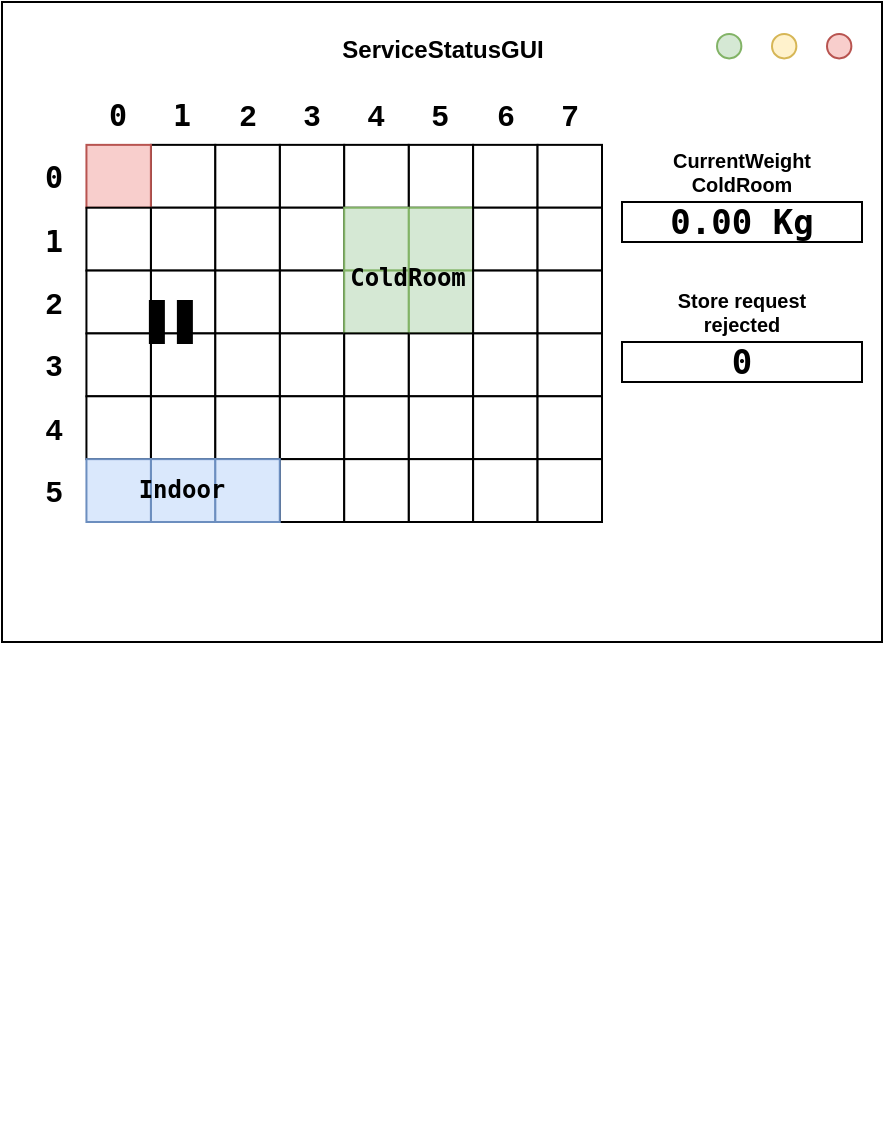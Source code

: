 <mxfile version="21.6.6" type="github">
  <diagram name="Page-1" id="Uh0dO-WdqsdPUxrgYzic">
    <mxGraphModel dx="395" dy="611" grid="1" gridSize="10" guides="1" tooltips="1" connect="1" arrows="1" fold="1" page="1" pageScale="1" pageWidth="850" pageHeight="1100" math="0" shadow="0">
      <root>
        <mxCell id="0" />
        <mxCell id="1" parent="0" />
        <mxCell id="MmqDr_2e7LOKFXjEy8FL-1" value="" style="group" vertex="1" connectable="0" parent="1">
          <mxGeometry x="50" y="300" width="440" height="560" as="geometry" />
        </mxCell>
        <mxCell id="MmqDr_2e7LOKFXjEy8FL-2" value="" style="rounded=0;whiteSpace=wrap;html=1;" vertex="1" parent="MmqDr_2e7LOKFXjEy8FL-1">
          <mxGeometry width="440" height="320" as="geometry" />
        </mxCell>
        <mxCell id="MmqDr_2e7LOKFXjEy8FL-3" value="&lt;h4&gt;ServiceStatusGUI&lt;/h4&gt;" style="text;html=1;strokeColor=none;fillColor=none;align=center;verticalAlign=middle;whiteSpace=wrap;rounded=0;" vertex="1" parent="MmqDr_2e7LOKFXjEy8FL-1">
          <mxGeometry x="178.75" width="82.5" height="48" as="geometry" />
        </mxCell>
        <mxCell id="MmqDr_2e7LOKFXjEy8FL-4" value="" style="ellipse;whiteSpace=wrap;html=1;aspect=fixed;fillColor=#f8cecc;strokeColor=#b85450;" vertex="1" parent="MmqDr_2e7LOKFXjEy8FL-1">
          <mxGeometry x="412.5" y="16" width="12.188" height="12.188" as="geometry" />
        </mxCell>
        <mxCell id="MmqDr_2e7LOKFXjEy8FL-5" value="" style="ellipse;whiteSpace=wrap;html=1;aspect=fixed;fillColor=#fff2cc;strokeColor=#d6b656;" vertex="1" parent="MmqDr_2e7LOKFXjEy8FL-1">
          <mxGeometry x="385" y="16" width="12.188" height="12.188" as="geometry" />
        </mxCell>
        <mxCell id="MmqDr_2e7LOKFXjEy8FL-6" value="" style="ellipse;whiteSpace=wrap;html=1;aspect=fixed;fillColor=#d5e8d4;strokeColor=#82b366;" vertex="1" parent="MmqDr_2e7LOKFXjEy8FL-1">
          <mxGeometry x="357.5" y="16" width="12.188" height="12.188" as="geometry" />
        </mxCell>
        <mxCell id="MmqDr_2e7LOKFXjEy8FL-7" value="" style="group" vertex="1" connectable="0" parent="MmqDr_2e7LOKFXjEy8FL-1">
          <mxGeometry x="10" y="40" width="420" height="520" as="geometry" />
        </mxCell>
        <mxCell id="MmqDr_2e7LOKFXjEy8FL-8" value="" style="rounded=0;whiteSpace=wrap;html=1;container=0;" vertex="1" parent="MmqDr_2e7LOKFXjEy8FL-7">
          <mxGeometry x="193.333" y="31.429" width="32.222" height="31.429" as="geometry" />
        </mxCell>
        <mxCell id="MmqDr_2e7LOKFXjEy8FL-9" value="" style="rounded=0;whiteSpace=wrap;html=1;container=0;fillColor=#d5e8d4;strokeColor=#82b366;" vertex="1" parent="MmqDr_2e7LOKFXjEy8FL-7">
          <mxGeometry x="193.333" y="62.857" width="32.222" height="31.429" as="geometry" />
        </mxCell>
        <mxCell id="MmqDr_2e7LOKFXjEy8FL-10" value="" style="rounded=0;whiteSpace=wrap;html=1;container=0;fillColor=#d5e8d4;strokeColor=#82b366;" vertex="1" parent="MmqDr_2e7LOKFXjEy8FL-7">
          <mxGeometry x="193.333" y="94.286" width="32.222" height="31.429" as="geometry" />
        </mxCell>
        <mxCell id="MmqDr_2e7LOKFXjEy8FL-11" value="" style="rounded=0;whiteSpace=wrap;html=1;container=0;" vertex="1" parent="MmqDr_2e7LOKFXjEy8FL-7">
          <mxGeometry x="193.333" y="125.714" width="32.222" height="31.429" as="geometry" />
        </mxCell>
        <mxCell id="MmqDr_2e7LOKFXjEy8FL-12" value="" style="rounded=0;whiteSpace=wrap;html=1;container=0;" vertex="1" parent="MmqDr_2e7LOKFXjEy8FL-7">
          <mxGeometry x="193.333" y="157.143" width="32.222" height="31.429" as="geometry" />
        </mxCell>
        <mxCell id="MmqDr_2e7LOKFXjEy8FL-13" value="" style="rounded=0;whiteSpace=wrap;html=1;container=0;" vertex="1" parent="MmqDr_2e7LOKFXjEy8FL-7">
          <mxGeometry x="225.556" y="31.429" width="32.222" height="31.429" as="geometry" />
        </mxCell>
        <mxCell id="MmqDr_2e7LOKFXjEy8FL-14" value="" style="rounded=0;whiteSpace=wrap;html=1;container=0;" vertex="1" parent="MmqDr_2e7LOKFXjEy8FL-7">
          <mxGeometry x="225.556" y="62.857" width="32.222" height="31.429" as="geometry" />
        </mxCell>
        <mxCell id="MmqDr_2e7LOKFXjEy8FL-15" value="" style="rounded=0;whiteSpace=wrap;html=1;container=0;" vertex="1" parent="MmqDr_2e7LOKFXjEy8FL-7">
          <mxGeometry x="225.556" y="94.286" width="32.222" height="31.429" as="geometry" />
        </mxCell>
        <mxCell id="MmqDr_2e7LOKFXjEy8FL-16" value="" style="rounded=0;whiteSpace=wrap;html=1;container=0;" vertex="1" parent="MmqDr_2e7LOKFXjEy8FL-7">
          <mxGeometry x="225.556" y="125.714" width="32.222" height="31.429" as="geometry" />
        </mxCell>
        <mxCell id="MmqDr_2e7LOKFXjEy8FL-17" value="" style="rounded=0;whiteSpace=wrap;html=1;container=0;" vertex="1" parent="MmqDr_2e7LOKFXjEy8FL-7">
          <mxGeometry x="225.556" y="157.143" width="32.222" height="31.429" as="geometry" />
        </mxCell>
        <mxCell id="MmqDr_2e7LOKFXjEy8FL-18" value="" style="rounded=0;whiteSpace=wrap;html=1;container=0;" vertex="1" parent="MmqDr_2e7LOKFXjEy8FL-7">
          <mxGeometry x="128.889" y="31.429" width="32.222" height="31.429" as="geometry" />
        </mxCell>
        <mxCell id="MmqDr_2e7LOKFXjEy8FL-19" value="" style="rounded=0;whiteSpace=wrap;html=1;container=0;" vertex="1" parent="MmqDr_2e7LOKFXjEy8FL-7">
          <mxGeometry x="128.889" y="62.857" width="32.222" height="31.429" as="geometry" />
        </mxCell>
        <mxCell id="MmqDr_2e7LOKFXjEy8FL-20" value="" style="rounded=0;whiteSpace=wrap;html=1;container=0;" vertex="1" parent="MmqDr_2e7LOKFXjEy8FL-7">
          <mxGeometry x="128.889" y="94.286" width="32.222" height="31.429" as="geometry" />
        </mxCell>
        <mxCell id="MmqDr_2e7LOKFXjEy8FL-21" value="" style="rounded=0;whiteSpace=wrap;html=1;container=0;" vertex="1" parent="MmqDr_2e7LOKFXjEy8FL-7">
          <mxGeometry x="128.889" y="125.714" width="32.222" height="31.429" as="geometry" />
        </mxCell>
        <mxCell id="MmqDr_2e7LOKFXjEy8FL-22" value="" style="rounded=0;whiteSpace=wrap;html=1;container=0;" vertex="1" parent="MmqDr_2e7LOKFXjEy8FL-7">
          <mxGeometry x="128.889" y="157.143" width="32.222" height="31.429" as="geometry" />
        </mxCell>
        <mxCell id="MmqDr_2e7LOKFXjEy8FL-23" value="" style="rounded=0;whiteSpace=wrap;html=1;container=0;" vertex="1" parent="MmqDr_2e7LOKFXjEy8FL-7">
          <mxGeometry x="161.111" y="31.429" width="32.222" height="31.429" as="geometry" />
        </mxCell>
        <mxCell id="MmqDr_2e7LOKFXjEy8FL-24" value="" style="rounded=0;whiteSpace=wrap;html=1;container=0;fillColor=#d5e8d4;strokeColor=#82b366;" vertex="1" parent="MmqDr_2e7LOKFXjEy8FL-7">
          <mxGeometry x="161.111" y="62.857" width="32.222" height="31.429" as="geometry" />
        </mxCell>
        <mxCell id="MmqDr_2e7LOKFXjEy8FL-25" value="" style="rounded=0;whiteSpace=wrap;html=1;container=0;fillColor=#d5e8d4;strokeColor=#82b366;" vertex="1" parent="MmqDr_2e7LOKFXjEy8FL-7">
          <mxGeometry x="161.111" y="94.286" width="32.222" height="31.429" as="geometry" />
        </mxCell>
        <mxCell id="MmqDr_2e7LOKFXjEy8FL-26" value="" style="rounded=0;whiteSpace=wrap;html=1;container=0;" vertex="1" parent="MmqDr_2e7LOKFXjEy8FL-7">
          <mxGeometry x="161.111" y="125.714" width="32.222" height="31.429" as="geometry" />
        </mxCell>
        <mxCell id="MmqDr_2e7LOKFXjEy8FL-27" value="" style="rounded=0;whiteSpace=wrap;html=1;container=0;" vertex="1" parent="MmqDr_2e7LOKFXjEy8FL-7">
          <mxGeometry x="161.111" y="157.143" width="32.222" height="31.429" as="geometry" />
        </mxCell>
        <mxCell id="MmqDr_2e7LOKFXjEy8FL-28" value="" style="rounded=0;whiteSpace=wrap;html=1;container=0;" vertex="1" parent="MmqDr_2e7LOKFXjEy8FL-7">
          <mxGeometry x="64.444" y="31.429" width="32.222" height="31.429" as="geometry" />
        </mxCell>
        <mxCell id="MmqDr_2e7LOKFXjEy8FL-29" value="" style="rounded=0;whiteSpace=wrap;html=1;container=0;" vertex="1" parent="MmqDr_2e7LOKFXjEy8FL-7">
          <mxGeometry x="64.444" y="62.857" width="32.222" height="31.429" as="geometry" />
        </mxCell>
        <mxCell id="MmqDr_2e7LOKFXjEy8FL-30" value="" style="rounded=0;whiteSpace=wrap;html=1;container=0;" vertex="1" parent="MmqDr_2e7LOKFXjEy8FL-7">
          <mxGeometry x="64.444" y="94.286" width="32.222" height="31.429" as="geometry" />
        </mxCell>
        <mxCell id="MmqDr_2e7LOKFXjEy8FL-31" value="" style="rounded=0;whiteSpace=wrap;html=1;container=0;" vertex="1" parent="MmqDr_2e7LOKFXjEy8FL-7">
          <mxGeometry x="64.444" y="125.714" width="32.222" height="31.429" as="geometry" />
        </mxCell>
        <mxCell id="MmqDr_2e7LOKFXjEy8FL-32" value="" style="rounded=0;whiteSpace=wrap;html=1;container=0;" vertex="1" parent="MmqDr_2e7LOKFXjEy8FL-7">
          <mxGeometry x="64.444" y="157.143" width="32.222" height="31.429" as="geometry" />
        </mxCell>
        <mxCell id="MmqDr_2e7LOKFXjEy8FL-33" value="" style="rounded=0;whiteSpace=wrap;html=1;container=0;" vertex="1" parent="MmqDr_2e7LOKFXjEy8FL-7">
          <mxGeometry x="96.667" y="31.429" width="32.222" height="31.429" as="geometry" />
        </mxCell>
        <mxCell id="MmqDr_2e7LOKFXjEy8FL-34" value="" style="rounded=0;whiteSpace=wrap;html=1;container=0;" vertex="1" parent="MmqDr_2e7LOKFXjEy8FL-7">
          <mxGeometry x="96.667" y="62.857" width="32.222" height="31.429" as="geometry" />
        </mxCell>
        <mxCell id="MmqDr_2e7LOKFXjEy8FL-35" value="" style="rounded=0;whiteSpace=wrap;html=1;container=0;" vertex="1" parent="MmqDr_2e7LOKFXjEy8FL-7">
          <mxGeometry x="96.667" y="94.286" width="32.222" height="31.429" as="geometry" />
        </mxCell>
        <mxCell id="MmqDr_2e7LOKFXjEy8FL-36" value="" style="rounded=0;whiteSpace=wrap;html=1;container=0;" vertex="1" parent="MmqDr_2e7LOKFXjEy8FL-7">
          <mxGeometry x="96.667" y="125.714" width="32.222" height="31.429" as="geometry" />
        </mxCell>
        <mxCell id="MmqDr_2e7LOKFXjEy8FL-37" value="" style="rounded=0;whiteSpace=wrap;html=1;container=0;" vertex="1" parent="MmqDr_2e7LOKFXjEy8FL-7">
          <mxGeometry x="96.667" y="157.143" width="32.222" height="31.429" as="geometry" />
        </mxCell>
        <mxCell id="MmqDr_2e7LOKFXjEy8FL-38" value="" style="rounded=0;whiteSpace=wrap;html=1;container=0;fillColor=#f8cecc;strokeColor=#b85450;" vertex="1" parent="MmqDr_2e7LOKFXjEy8FL-7">
          <mxGeometry x="32.222" y="31.429" width="32.222" height="31.429" as="geometry" />
        </mxCell>
        <mxCell id="MmqDr_2e7LOKFXjEy8FL-39" value="" style="rounded=0;whiteSpace=wrap;html=1;container=0;" vertex="1" parent="MmqDr_2e7LOKFXjEy8FL-7">
          <mxGeometry x="32.222" y="62.857" width="32.222" height="31.429" as="geometry" />
        </mxCell>
        <mxCell id="MmqDr_2e7LOKFXjEy8FL-40" value="" style="rounded=0;whiteSpace=wrap;html=1;container=0;" vertex="1" parent="MmqDr_2e7LOKFXjEy8FL-7">
          <mxGeometry x="32.222" y="94.286" width="32.222" height="31.429" as="geometry" />
        </mxCell>
        <mxCell id="MmqDr_2e7LOKFXjEy8FL-41" value="" style="rounded=0;whiteSpace=wrap;html=1;container=0;" vertex="1" parent="MmqDr_2e7LOKFXjEy8FL-7">
          <mxGeometry x="32.222" y="125.714" width="32.222" height="31.429" as="geometry" />
        </mxCell>
        <mxCell id="MmqDr_2e7LOKFXjEy8FL-42" value="" style="rounded=0;whiteSpace=wrap;html=1;container=0;" vertex="1" parent="MmqDr_2e7LOKFXjEy8FL-7">
          <mxGeometry x="32.222" y="157.143" width="32.222" height="31.429" as="geometry" />
        </mxCell>
        <mxCell id="MmqDr_2e7LOKFXjEy8FL-43" value="&lt;pre&gt;&lt;b&gt;&lt;font style=&quot;font-size: 15px;&quot;&gt;1&lt;/font&gt;&lt;/b&gt;&lt;/pre&gt;" style="text;html=1;strokeColor=none;fillColor=none;align=center;verticalAlign=middle;whiteSpace=wrap;rounded=0;container=0;" vertex="1" parent="MmqDr_2e7LOKFXjEy8FL-7">
          <mxGeometry x="64.444" width="32.222" height="31.429" as="geometry" />
        </mxCell>
        <mxCell id="MmqDr_2e7LOKFXjEy8FL-44" value="&lt;b&gt;&lt;font style=&quot;font-size: 15px;&quot;&gt;2&lt;/font&gt;&lt;/b&gt;" style="text;html=1;strokeColor=none;fillColor=none;align=center;verticalAlign=middle;whiteSpace=wrap;rounded=0;container=0;" vertex="1" parent="MmqDr_2e7LOKFXjEy8FL-7">
          <mxGeometry x="96.667" width="32.222" height="31.429" as="geometry" />
        </mxCell>
        <mxCell id="MmqDr_2e7LOKFXjEy8FL-45" value="&lt;font size=&quot;1&quot;&gt;&lt;b style=&quot;font-size: 15px;&quot;&gt;3&lt;/b&gt;&lt;/font&gt;" style="text;html=1;strokeColor=none;fillColor=none;align=center;verticalAlign=middle;whiteSpace=wrap;rounded=0;container=0;" vertex="1" parent="MmqDr_2e7LOKFXjEy8FL-7">
          <mxGeometry x="128.889" width="32.222" height="31.429" as="geometry" />
        </mxCell>
        <mxCell id="MmqDr_2e7LOKFXjEy8FL-46" value="&lt;b style=&quot;font-size: 15px;&quot;&gt;4&lt;/b&gt;" style="text;html=1;strokeColor=none;fillColor=none;align=center;verticalAlign=middle;whiteSpace=wrap;rounded=0;container=0;" vertex="1" parent="MmqDr_2e7LOKFXjEy8FL-7">
          <mxGeometry x="161.111" width="32.222" height="31.429" as="geometry" />
        </mxCell>
        <mxCell id="MmqDr_2e7LOKFXjEy8FL-47" value="&lt;font size=&quot;1&quot;&gt;&lt;b style=&quot;font-size: 15px;&quot;&gt;5&lt;/b&gt;&lt;/font&gt;" style="text;html=1;strokeColor=none;fillColor=none;align=center;verticalAlign=middle;whiteSpace=wrap;rounded=0;container=0;" vertex="1" parent="MmqDr_2e7LOKFXjEy8FL-7">
          <mxGeometry x="193.333" width="32.222" height="31.429" as="geometry" />
        </mxCell>
        <mxCell id="MmqDr_2e7LOKFXjEy8FL-48" value="&lt;font size=&quot;1&quot;&gt;&lt;b style=&quot;font-size: 15px;&quot;&gt;6&lt;/b&gt;&lt;/font&gt;" style="text;html=1;strokeColor=none;fillColor=none;align=center;verticalAlign=middle;whiteSpace=wrap;rounded=0;container=0;" vertex="1" parent="MmqDr_2e7LOKFXjEy8FL-7">
          <mxGeometry x="225.556" width="32.222" height="31.429" as="geometry" />
        </mxCell>
        <mxCell id="MmqDr_2e7LOKFXjEy8FL-49" value="&lt;font size=&quot;1&quot;&gt;&lt;b style=&quot;font-size: 15px;&quot;&gt;7&lt;/b&gt;&lt;/font&gt;" style="text;html=1;strokeColor=none;fillColor=none;align=center;verticalAlign=middle;whiteSpace=wrap;rounded=0;container=0;" vertex="1" parent="MmqDr_2e7LOKFXjEy8FL-7">
          <mxGeometry x="257.778" width="32.222" height="31.429" as="geometry" />
        </mxCell>
        <mxCell id="MmqDr_2e7LOKFXjEy8FL-50" value="&lt;pre&gt;&lt;b&gt;&lt;font style=&quot;font-size: 15px;&quot;&gt;1&lt;/font&gt;&lt;/b&gt;&lt;/pre&gt;" style="text;html=1;strokeColor=none;fillColor=none;align=center;verticalAlign=middle;whiteSpace=wrap;rounded=0;container=0;" vertex="1" parent="MmqDr_2e7LOKFXjEy8FL-7">
          <mxGeometry y="62.857" width="32.222" height="31.429" as="geometry" />
        </mxCell>
        <mxCell id="MmqDr_2e7LOKFXjEy8FL-51" value="&lt;b&gt;&lt;font style=&quot;font-size: 15px;&quot;&gt;2&lt;/font&gt;&lt;/b&gt;" style="text;html=1;strokeColor=none;fillColor=none;align=center;verticalAlign=middle;whiteSpace=wrap;rounded=0;container=0;" vertex="1" parent="MmqDr_2e7LOKFXjEy8FL-7">
          <mxGeometry y="94.286" width="32.222" height="31.429" as="geometry" />
        </mxCell>
        <mxCell id="MmqDr_2e7LOKFXjEy8FL-52" value="&lt;font size=&quot;1&quot;&gt;&lt;b style=&quot;font-size: 15px;&quot;&gt;3&lt;/b&gt;&lt;/font&gt;" style="text;html=1;strokeColor=none;fillColor=none;align=center;verticalAlign=middle;whiteSpace=wrap;rounded=0;container=0;" vertex="1" parent="MmqDr_2e7LOKFXjEy8FL-7">
          <mxGeometry y="125.714" width="32.222" height="31.429" as="geometry" />
        </mxCell>
        <mxCell id="MmqDr_2e7LOKFXjEy8FL-53" value="&lt;b style=&quot;font-size: 15px;&quot;&gt;4&lt;/b&gt;" style="text;html=1;strokeColor=none;fillColor=none;align=center;verticalAlign=middle;whiteSpace=wrap;rounded=0;container=0;" vertex="1" parent="MmqDr_2e7LOKFXjEy8FL-7">
          <mxGeometry y="157.143" width="32.222" height="31.429" as="geometry" />
        </mxCell>
        <mxCell id="MmqDr_2e7LOKFXjEy8FL-54" value="&lt;font size=&quot;1&quot;&gt;&lt;b style=&quot;font-size: 15px;&quot;&gt;5&lt;/b&gt;&lt;/font&gt;" style="text;html=1;strokeColor=none;fillColor=none;align=center;verticalAlign=middle;whiteSpace=wrap;rounded=0;container=0;" vertex="1" parent="MmqDr_2e7LOKFXjEy8FL-7">
          <mxGeometry y="188.571" width="32.222" height="31.429" as="geometry" />
        </mxCell>
        <mxCell id="MmqDr_2e7LOKFXjEy8FL-55" value="" style="rounded=0;whiteSpace=wrap;html=1;container=0;" vertex="1" parent="MmqDr_2e7LOKFXjEy8FL-7">
          <mxGeometry x="257.778" y="31.429" width="32.222" height="31.429" as="geometry" />
        </mxCell>
        <mxCell id="MmqDr_2e7LOKFXjEy8FL-56" value="" style="rounded=0;whiteSpace=wrap;html=1;container=0;" vertex="1" parent="MmqDr_2e7LOKFXjEy8FL-7">
          <mxGeometry x="257.778" y="62.857" width="32.222" height="31.429" as="geometry" />
        </mxCell>
        <mxCell id="MmqDr_2e7LOKFXjEy8FL-57" value="" style="rounded=0;whiteSpace=wrap;html=1;container=0;" vertex="1" parent="MmqDr_2e7LOKFXjEy8FL-7">
          <mxGeometry x="257.778" y="94.286" width="32.222" height="31.429" as="geometry" />
        </mxCell>
        <mxCell id="MmqDr_2e7LOKFXjEy8FL-58" value="" style="rounded=0;whiteSpace=wrap;html=1;container=0;" vertex="1" parent="MmqDr_2e7LOKFXjEy8FL-7">
          <mxGeometry x="257.778" y="125.714" width="32.222" height="31.429" as="geometry" />
        </mxCell>
        <mxCell id="MmqDr_2e7LOKFXjEy8FL-59" value="" style="rounded=0;whiteSpace=wrap;html=1;container=0;" vertex="1" parent="MmqDr_2e7LOKFXjEy8FL-7">
          <mxGeometry x="257.778" y="157.143" width="32.222" height="31.429" as="geometry" />
        </mxCell>
        <mxCell id="MmqDr_2e7LOKFXjEy8FL-60" value="" style="rounded=0;whiteSpace=wrap;html=1;container=0;" vertex="1" parent="MmqDr_2e7LOKFXjEy8FL-7">
          <mxGeometry x="193.333" y="188.571" width="32.222" height="31.429" as="geometry" />
        </mxCell>
        <mxCell id="MmqDr_2e7LOKFXjEy8FL-61" value="" style="rounded=0;whiteSpace=wrap;html=1;container=0;" vertex="1" parent="MmqDr_2e7LOKFXjEy8FL-7">
          <mxGeometry x="225.556" y="188.571" width="32.222" height="31.429" as="geometry" />
        </mxCell>
        <mxCell id="MmqDr_2e7LOKFXjEy8FL-62" value="" style="rounded=0;whiteSpace=wrap;html=1;container=0;" vertex="1" parent="MmqDr_2e7LOKFXjEy8FL-7">
          <mxGeometry x="128.889" y="188.571" width="32.222" height="31.429" as="geometry" />
        </mxCell>
        <mxCell id="MmqDr_2e7LOKFXjEy8FL-63" value="" style="rounded=0;whiteSpace=wrap;html=1;container=0;" vertex="1" parent="MmqDr_2e7LOKFXjEy8FL-7">
          <mxGeometry x="161.111" y="188.571" width="32.222" height="31.429" as="geometry" />
        </mxCell>
        <mxCell id="MmqDr_2e7LOKFXjEy8FL-64" value="" style="rounded=0;whiteSpace=wrap;html=1;container=0;fillColor=#dae8fc;strokeColor=#6c8ebf;" vertex="1" parent="MmqDr_2e7LOKFXjEy8FL-7">
          <mxGeometry x="64.444" y="188.571" width="32.222" height="31.429" as="geometry" />
        </mxCell>
        <mxCell id="MmqDr_2e7LOKFXjEy8FL-65" value="" style="rounded=0;whiteSpace=wrap;html=1;container=0;fillColor=#dae8fc;strokeColor=#6c8ebf;" vertex="1" parent="MmqDr_2e7LOKFXjEy8FL-7">
          <mxGeometry x="96.667" y="188.571" width="32.222" height="31.429" as="geometry" />
        </mxCell>
        <mxCell id="MmqDr_2e7LOKFXjEy8FL-66" value="" style="rounded=0;whiteSpace=wrap;html=1;container=0;fillColor=#dae8fc;strokeColor=#6c8ebf;" vertex="1" parent="MmqDr_2e7LOKFXjEy8FL-7">
          <mxGeometry x="32.222" y="188.571" width="32.222" height="31.429" as="geometry" />
        </mxCell>
        <mxCell id="MmqDr_2e7LOKFXjEy8FL-67" value="" style="rounded=0;whiteSpace=wrap;html=1;container=0;" vertex="1" parent="MmqDr_2e7LOKFXjEy8FL-7">
          <mxGeometry x="257.778" y="188.571" width="32.222" height="31.429" as="geometry" />
        </mxCell>
        <mxCell id="MmqDr_2e7LOKFXjEy8FL-68" value="&lt;pre&gt;&lt;b&gt;&lt;font style=&quot;font-size: 15px;&quot;&gt;0&lt;/font&gt;&lt;/b&gt;&lt;/pre&gt;" style="text;html=1;strokeColor=none;fillColor=none;align=center;verticalAlign=middle;whiteSpace=wrap;rounded=0;container=0;" vertex="1" parent="MmqDr_2e7LOKFXjEy8FL-7">
          <mxGeometry x="32.222" width="32.222" height="31.429" as="geometry" />
        </mxCell>
        <mxCell id="MmqDr_2e7LOKFXjEy8FL-69" value="&lt;pre&gt;&lt;b&gt;&lt;font style=&quot;font-size: 15px;&quot;&gt;0&lt;/font&gt;&lt;/b&gt;&lt;/pre&gt;" style="text;html=1;strokeColor=none;fillColor=none;align=center;verticalAlign=middle;whiteSpace=wrap;rounded=0;container=0;" vertex="1" parent="MmqDr_2e7LOKFXjEy8FL-7">
          <mxGeometry y="31.429" width="32.222" height="31.429" as="geometry" />
        </mxCell>
        <mxCell id="MmqDr_2e7LOKFXjEy8FL-70" value="&lt;pre&gt;&lt;b&gt;ColdRoom&lt;/b&gt;&lt;/pre&gt;" style="text;html=1;strokeColor=none;fillColor=none;align=center;verticalAlign=middle;whiteSpace=wrap;rounded=0;" vertex="1" parent="MmqDr_2e7LOKFXjEy8FL-7">
          <mxGeometry x="169.167" y="86.429" width="48.333" height="23.571" as="geometry" />
        </mxCell>
        <mxCell id="MmqDr_2e7LOKFXjEy8FL-71" value="&lt;pre&gt;&lt;b&gt;Indoor&lt;/b&gt;&lt;/pre&gt;" style="text;html=1;strokeColor=none;fillColor=none;align=center;verticalAlign=middle;whiteSpace=wrap;rounded=0;" vertex="1" parent="MmqDr_2e7LOKFXjEy8FL-7">
          <mxGeometry x="56.389" y="192.5" width="48.333" height="23.571" as="geometry" />
        </mxCell>
        <mxCell id="MmqDr_2e7LOKFXjEy8FL-72" value="" style="shape=image;html=1;verticalAlign=top;verticalLabelPosition=bottom;labelBackgroundColor=#ffffff;imageAspect=0;aspect=fixed;image=https://cdn1.iconfinder.com/data/icons/unicons-line-vol-5/24/robot-128.png" vertex="1" parent="MmqDr_2e7LOKFXjEy8FL-7">
          <mxGeometry x="34.44" y="125.71" width="30" height="30" as="geometry" />
        </mxCell>
        <mxCell id="MmqDr_2e7LOKFXjEy8FL-73" value="" style="html=1;verticalLabelPosition=bottom;align=center;labelBackgroundColor=#ffffff;verticalAlign=top;strokeWidth=2;strokeColor=#000000;shadow=0;dashed=0;shape=mxgraph.ios7.icons.pause;pointerEvents=1;fillColor=#000000;" vertex="1" parent="MmqDr_2e7LOKFXjEy8FL-7">
          <mxGeometry x="64.44" y="110" width="20" height="20" as="geometry" />
        </mxCell>
        <mxCell id="MmqDr_2e7LOKFXjEy8FL-74" value="&lt;pre&gt;&lt;b&gt;&lt;font style=&quot;font-size: 17px;&quot;&gt;0.00 Kg&lt;/font&gt;&lt;/b&gt;&lt;/pre&gt;" style="rounded=0;whiteSpace=wrap;html=1;" vertex="1" parent="MmqDr_2e7LOKFXjEy8FL-1">
          <mxGeometry x="310" y="100" width="120" height="20" as="geometry" />
        </mxCell>
        <mxCell id="MmqDr_2e7LOKFXjEy8FL-75" value="&lt;div align=&quot;center&quot;&gt;&lt;h5&gt;CurrentWeight ColdRoom&lt;/h5&gt;&lt;/div&gt;" style="text;html=1;strokeColor=none;fillColor=none;align=center;verticalAlign=middle;whiteSpace=wrap;rounded=0;" vertex="1" parent="MmqDr_2e7LOKFXjEy8FL-1">
          <mxGeometry x="330" y="70" width="80" height="30" as="geometry" />
        </mxCell>
        <mxCell id="MmqDr_2e7LOKFXjEy8FL-76" value="&lt;pre&gt;&lt;b&gt;&lt;font style=&quot;font-size: 17px;&quot;&gt;0&lt;/font&gt;&lt;/b&gt;&lt;/pre&gt;" style="rounded=0;whiteSpace=wrap;html=1;" vertex="1" parent="MmqDr_2e7LOKFXjEy8FL-1">
          <mxGeometry x="310" y="170" width="120" height="20" as="geometry" />
        </mxCell>
        <mxCell id="MmqDr_2e7LOKFXjEy8FL-77" value="&lt;h5&gt;&lt;b&gt;Store request rejected&lt;/b&gt;&lt;/h5&gt;" style="text;html=1;strokeColor=none;fillColor=none;align=center;verticalAlign=middle;whiteSpace=wrap;rounded=0;" vertex="1" parent="MmqDr_2e7LOKFXjEy8FL-1">
          <mxGeometry x="330" y="140" width="80" height="30" as="geometry" />
        </mxCell>
      </root>
    </mxGraphModel>
  </diagram>
</mxfile>
